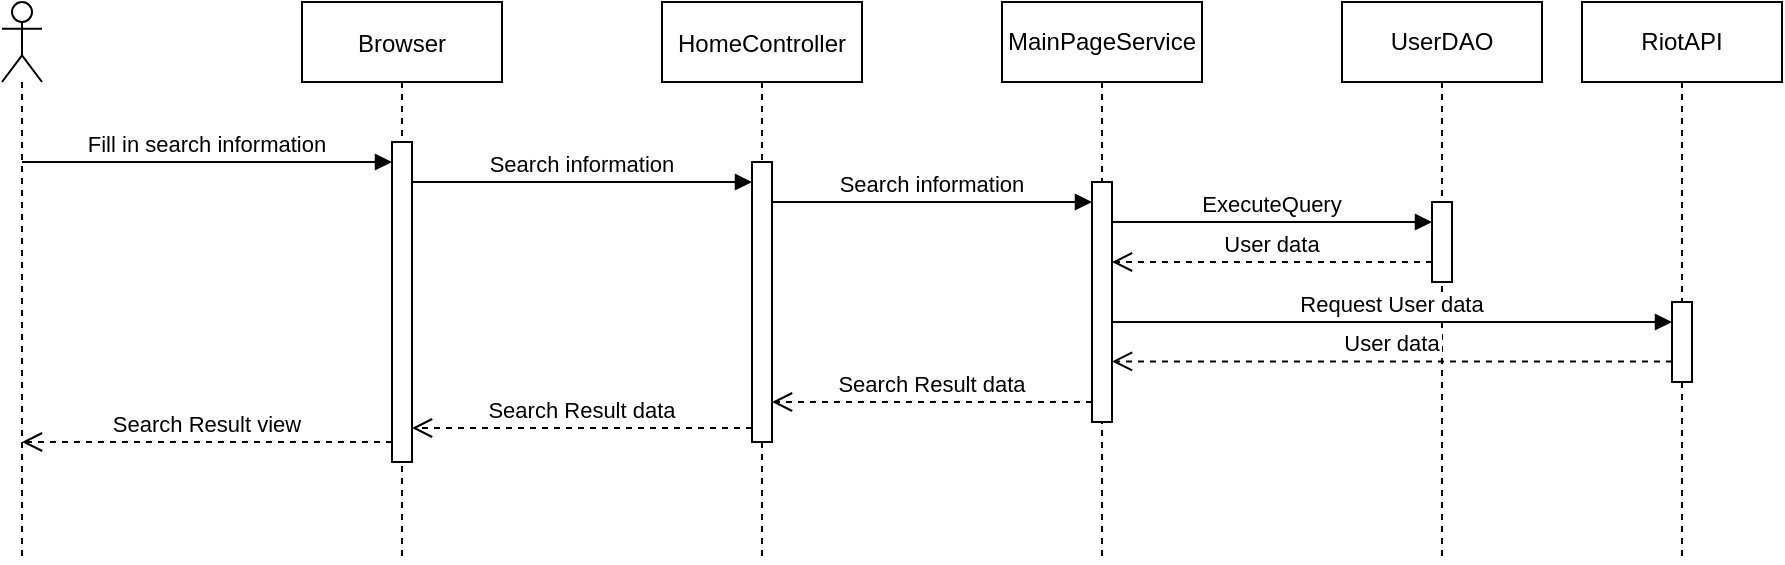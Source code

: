 <mxfile version="14.8.6" type="device"><diagram id="kgpKYQtTHZ0yAKxKKP6v" name="Page-1"><mxGraphModel dx="1831" dy="514" grid="1" gridSize="10" guides="1" tooltips="1" connect="1" arrows="1" fold="1" page="1" pageScale="1" pageWidth="850" pageHeight="1100" math="0" shadow="0"><root><mxCell id="0"/><mxCell id="1" parent="0"/><mxCell id="3nuBFxr9cyL0pnOWT2aG-1" value="Browser" style="shape=umlLifeline;perimeter=lifelinePerimeter;container=1;collapsible=0;recursiveResize=0;rounded=0;shadow=0;strokeWidth=1;" parent="1" vertex="1"><mxGeometry x="120" y="80" width="100" height="280" as="geometry"/></mxCell><mxCell id="3nuBFxr9cyL0pnOWT2aG-2" value="" style="points=[];perimeter=orthogonalPerimeter;rounded=0;shadow=0;strokeWidth=1;" parent="3nuBFxr9cyL0pnOWT2aG-1" vertex="1"><mxGeometry x="45" y="70" width="10" height="160" as="geometry"/></mxCell><mxCell id="3nuBFxr9cyL0pnOWT2aG-5" value="HomeController" style="shape=umlLifeline;perimeter=lifelinePerimeter;container=1;collapsible=0;recursiveResize=0;rounded=0;shadow=0;strokeWidth=1;" parent="1" vertex="1"><mxGeometry x="300" y="80" width="100" height="280" as="geometry"/></mxCell><mxCell id="3nuBFxr9cyL0pnOWT2aG-6" value="" style="points=[];perimeter=orthogonalPerimeter;rounded=0;shadow=0;strokeWidth=1;" parent="3nuBFxr9cyL0pnOWT2aG-5" vertex="1"><mxGeometry x="45" y="80" width="10" height="140" as="geometry"/></mxCell><mxCell id="3nuBFxr9cyL0pnOWT2aG-7" value="Search Result data" style="verticalAlign=bottom;endArrow=open;dashed=1;endSize=8;exitX=0;exitY=0.95;shadow=0;strokeWidth=1;" parent="1" source="3nuBFxr9cyL0pnOWT2aG-6" target="3nuBFxr9cyL0pnOWT2aG-2" edge="1"><mxGeometry relative="1" as="geometry"><mxPoint x="275" y="236" as="targetPoint"/></mxGeometry></mxCell><mxCell id="gQ9YKVvbcrQkIPVG7YQf-2" value="" style="shape=umlLifeline;participant=umlActor;perimeter=lifelinePerimeter;whiteSpace=wrap;html=1;container=1;collapsible=0;recursiveResize=0;verticalAlign=top;spacingTop=36;outlineConnect=0;" vertex="1" parent="1"><mxGeometry x="-30" y="80" width="20" height="280" as="geometry"/></mxCell><mxCell id="gQ9YKVvbcrQkIPVG7YQf-3" value="Fill in search information" style="verticalAlign=bottom;endArrow=block;shadow=0;strokeWidth=1;" edge="1" parent="1" source="gQ9YKVvbcrQkIPVG7YQf-2" target="3nuBFxr9cyL0pnOWT2aG-2"><mxGeometry relative="1" as="geometry"><mxPoint x="-10" y="160.0" as="sourcePoint"/><mxPoint x="160" y="160.0" as="targetPoint"/><Array as="points"><mxPoint x="140" y="160"/></Array></mxGeometry></mxCell><mxCell id="gQ9YKVvbcrQkIPVG7YQf-4" value="Search information" style="verticalAlign=bottom;endArrow=block;shadow=0;strokeWidth=1;" edge="1" parent="1" source="3nuBFxr9cyL0pnOWT2aG-2" target="3nuBFxr9cyL0pnOWT2aG-6"><mxGeometry relative="1" as="geometry"><mxPoint x="200" y="170" as="sourcePoint"/><mxPoint x="305.19" y="170" as="targetPoint"/><Array as="points"><mxPoint x="280.19" y="170"/></Array></mxGeometry></mxCell><mxCell id="gQ9YKVvbcrQkIPVG7YQf-5" value="MainPageService" style="shape=umlLifeline;perimeter=lifelinePerimeter;whiteSpace=wrap;html=1;container=1;collapsible=0;recursiveResize=0;outlineConnect=0;" vertex="1" parent="1"><mxGeometry x="470" y="80" width="100" height="280" as="geometry"/></mxCell><mxCell id="gQ9YKVvbcrQkIPVG7YQf-6" value="" style="html=1;points=[];perimeter=orthogonalPerimeter;" vertex="1" parent="gQ9YKVvbcrQkIPVG7YQf-5"><mxGeometry x="45" y="90" width="10" height="120" as="geometry"/></mxCell><mxCell id="gQ9YKVvbcrQkIPVG7YQf-7" value="Search information" style="verticalAlign=bottom;endArrow=block;shadow=0;strokeWidth=1;" edge="1" parent="1" source="3nuBFxr9cyL0pnOWT2aG-6" target="gQ9YKVvbcrQkIPVG7YQf-6"><mxGeometry relative="1" as="geometry"><mxPoint x="388" y="180" as="sourcePoint"/><mxPoint x="463" y="180" as="targetPoint"/><Array as="points"><mxPoint x="438" y="180"/></Array></mxGeometry></mxCell><mxCell id="gQ9YKVvbcrQkIPVG7YQf-8" value="UserDAO" style="shape=umlLifeline;perimeter=lifelinePerimeter;whiteSpace=wrap;html=1;container=1;collapsible=0;recursiveResize=0;outlineConnect=0;" vertex="1" parent="1"><mxGeometry x="640" y="80" width="100" height="280" as="geometry"/></mxCell><mxCell id="gQ9YKVvbcrQkIPVG7YQf-9" value="" style="html=1;points=[];perimeter=orthogonalPerimeter;" vertex="1" parent="gQ9YKVvbcrQkIPVG7YQf-8"><mxGeometry x="45" y="100" width="10" height="40" as="geometry"/></mxCell><mxCell id="gQ9YKVvbcrQkIPVG7YQf-10" value="ExecuteQuery" style="verticalAlign=bottom;endArrow=block;shadow=0;strokeWidth=1;" edge="1" parent="1" source="gQ9YKVvbcrQkIPVG7YQf-6" target="gQ9YKVvbcrQkIPVG7YQf-9"><mxGeometry relative="1" as="geometry"><mxPoint x="540" y="190" as="sourcePoint"/><mxPoint x="680" y="190" as="targetPoint"/><Array as="points"><mxPoint x="563" y="190"/></Array></mxGeometry></mxCell><mxCell id="gQ9YKVvbcrQkIPVG7YQf-11" value="User data" style="verticalAlign=bottom;endArrow=open;dashed=1;endSize=8;shadow=0;strokeWidth=1;" edge="1" parent="1" source="gQ9YKVvbcrQkIPVG7YQf-9" target="gQ9YKVvbcrQkIPVG7YQf-6"><mxGeometry relative="1" as="geometry"><mxPoint x="530" y="210.0" as="targetPoint"/><mxPoint x="670" y="205" as="sourcePoint"/><Array as="points"><mxPoint x="650" y="210"/></Array></mxGeometry></mxCell><mxCell id="gQ9YKVvbcrQkIPVG7YQf-12" value="RiotAPI" style="shape=umlLifeline;perimeter=lifelinePerimeter;whiteSpace=wrap;html=1;container=1;collapsible=0;recursiveResize=0;outlineConnect=0;" vertex="1" parent="1"><mxGeometry x="760" y="80" width="100" height="280" as="geometry"/></mxCell><mxCell id="gQ9YKVvbcrQkIPVG7YQf-13" value="" style="html=1;points=[];perimeter=orthogonalPerimeter;" vertex="1" parent="gQ9YKVvbcrQkIPVG7YQf-12"><mxGeometry x="45" y="150" width="10" height="40" as="geometry"/></mxCell><mxCell id="gQ9YKVvbcrQkIPVG7YQf-14" value="Request User data" style="verticalAlign=bottom;endArrow=block;shadow=0;strokeWidth=1;" edge="1" parent="1" source="gQ9YKVvbcrQkIPVG7YQf-6" target="gQ9YKVvbcrQkIPVG7YQf-13"><mxGeometry relative="1" as="geometry"><mxPoint x="530" y="240" as="sourcePoint"/><mxPoint x="690" y="240" as="targetPoint"/><Array as="points"><mxPoint x="568" y="240"/></Array></mxGeometry></mxCell><mxCell id="gQ9YKVvbcrQkIPVG7YQf-15" value="User data" style="verticalAlign=bottom;endArrow=open;dashed=1;endSize=8;shadow=0;strokeWidth=1;" edge="1" parent="1" source="gQ9YKVvbcrQkIPVG7YQf-13" target="gQ9YKVvbcrQkIPVG7YQf-6"><mxGeometry relative="1" as="geometry"><mxPoint x="560" y="259" as="targetPoint"/><mxPoint x="750" y="259" as="sourcePoint"/><Array as="points"><mxPoint x="695" y="259.71"/></Array></mxGeometry></mxCell><mxCell id="gQ9YKVvbcrQkIPVG7YQf-16" value="Search Result data" style="verticalAlign=bottom;endArrow=open;dashed=1;endSize=8;shadow=0;strokeWidth=1;" edge="1" parent="1" source="gQ9YKVvbcrQkIPVG7YQf-6" target="3nuBFxr9cyL0pnOWT2aG-6"><mxGeometry relative="1" as="geometry"><mxPoint x="380" y="280" as="targetPoint"/><mxPoint x="500" y="280.0" as="sourcePoint"/><Array as="points"><mxPoint x="450" y="280"/></Array></mxGeometry></mxCell><mxCell id="gQ9YKVvbcrQkIPVG7YQf-17" value="Search Result view" style="verticalAlign=bottom;endArrow=open;dashed=1;endSize=8;shadow=0;strokeWidth=1;" edge="1" parent="1" source="3nuBFxr9cyL0pnOWT2aG-2" target="gQ9YKVvbcrQkIPVG7YQf-2"><mxGeometry relative="1" as="geometry"><mxPoint y="300" as="targetPoint"/><mxPoint x="160" y="299" as="sourcePoint"/><Array as="points"><mxPoint x="95" y="300"/></Array></mxGeometry></mxCell></root></mxGraphModel></diagram></mxfile>